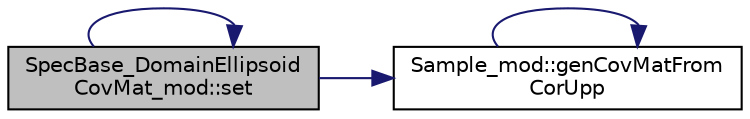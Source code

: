digraph "SpecBase_DomainEllipsoidCovMat_mod::set"
{
 // LATEX_PDF_SIZE
  edge [fontname="Helvetica",fontsize="10",labelfontname="Helvetica",labelfontsize="10"];
  node [fontname="Helvetica",fontsize="10",shape=record];
  rankdir="LR";
  Node1 [label="SpecBase_DomainEllipsoid\lCovMat_mod::set",height=0.2,width=0.4,color="black", fillcolor="grey75", style="filled", fontcolor="black",tooltip=" "];
  Node1 -> Node2 [color="midnightblue",fontsize="10",style="solid"];
  Node2 [label="Sample_mod::genCovMatFrom\lCorUpp",height=0.2,width=0.4,color="black", fillcolor="white", style="filled",URL="$namespaceSample__mod.html#a86b2067e570d61ffd9069c086d0d403d",tooltip="Convert the input correlation matrix to the output covariance matrix."];
  Node2 -> Node2 [color="midnightblue",fontsize="10",style="solid"];
  Node1 -> Node1 [color="midnightblue",fontsize="10",style="solid"];
}
